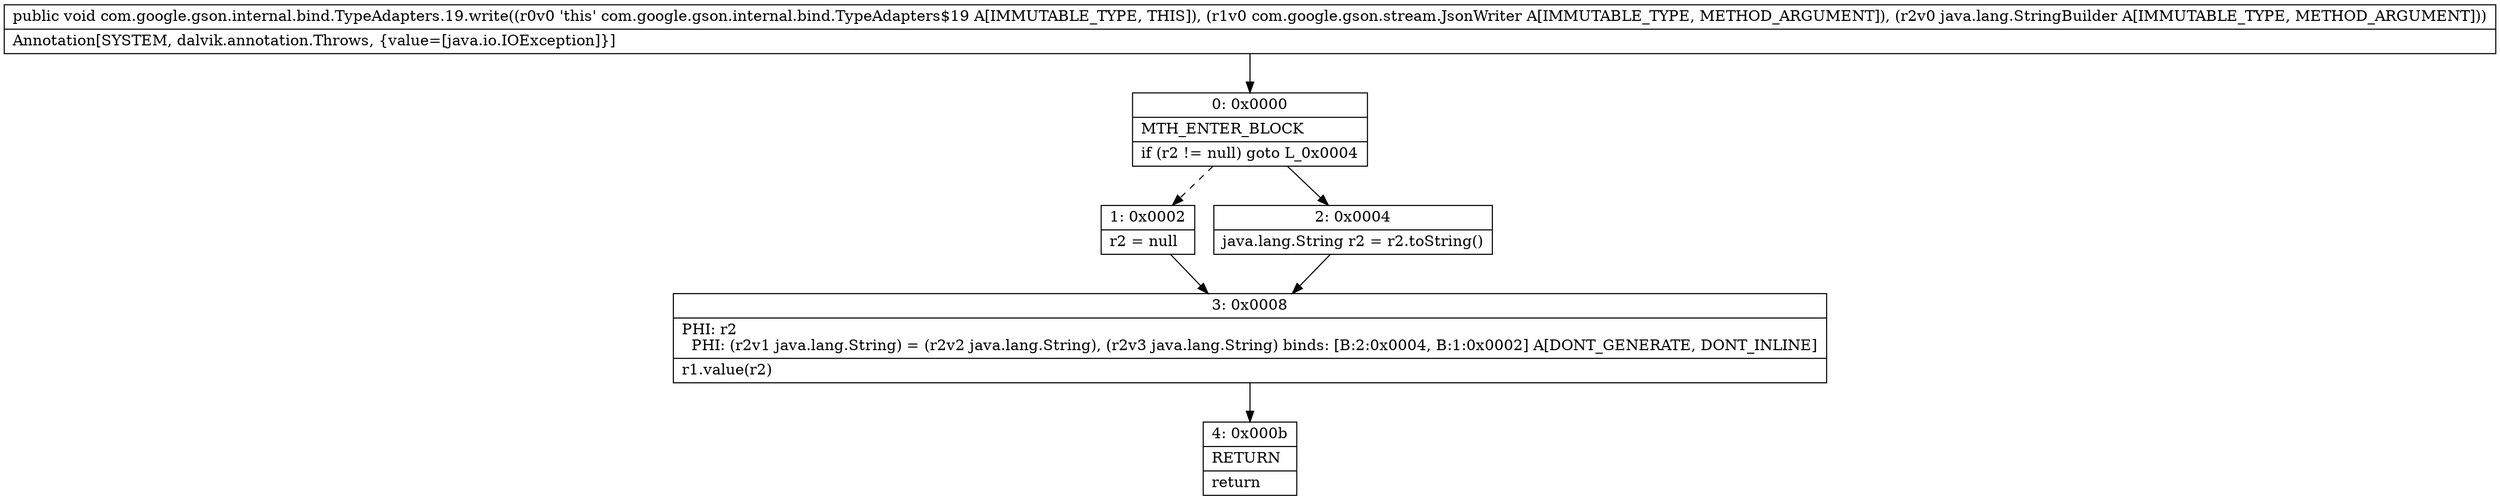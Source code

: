 digraph "CFG forcom.google.gson.internal.bind.TypeAdapters.19.write(Lcom\/google\/gson\/stream\/JsonWriter;Ljava\/lang\/StringBuilder;)V" {
Node_0 [shape=record,label="{0\:\ 0x0000|MTH_ENTER_BLOCK\l|if (r2 != null) goto L_0x0004\l}"];
Node_1 [shape=record,label="{1\:\ 0x0002|r2 = null\l}"];
Node_2 [shape=record,label="{2\:\ 0x0004|java.lang.String r2 = r2.toString()\l}"];
Node_3 [shape=record,label="{3\:\ 0x0008|PHI: r2 \l  PHI: (r2v1 java.lang.String) = (r2v2 java.lang.String), (r2v3 java.lang.String) binds: [B:2:0x0004, B:1:0x0002] A[DONT_GENERATE, DONT_INLINE]\l|r1.value(r2)\l}"];
Node_4 [shape=record,label="{4\:\ 0x000b|RETURN\l|return\l}"];
MethodNode[shape=record,label="{public void com.google.gson.internal.bind.TypeAdapters.19.write((r0v0 'this' com.google.gson.internal.bind.TypeAdapters$19 A[IMMUTABLE_TYPE, THIS]), (r1v0 com.google.gson.stream.JsonWriter A[IMMUTABLE_TYPE, METHOD_ARGUMENT]), (r2v0 java.lang.StringBuilder A[IMMUTABLE_TYPE, METHOD_ARGUMENT]))  | Annotation[SYSTEM, dalvik.annotation.Throws, \{value=[java.io.IOException]\}]\l}"];
MethodNode -> Node_0;
Node_0 -> Node_1[style=dashed];
Node_0 -> Node_2;
Node_1 -> Node_3;
Node_2 -> Node_3;
Node_3 -> Node_4;
}


